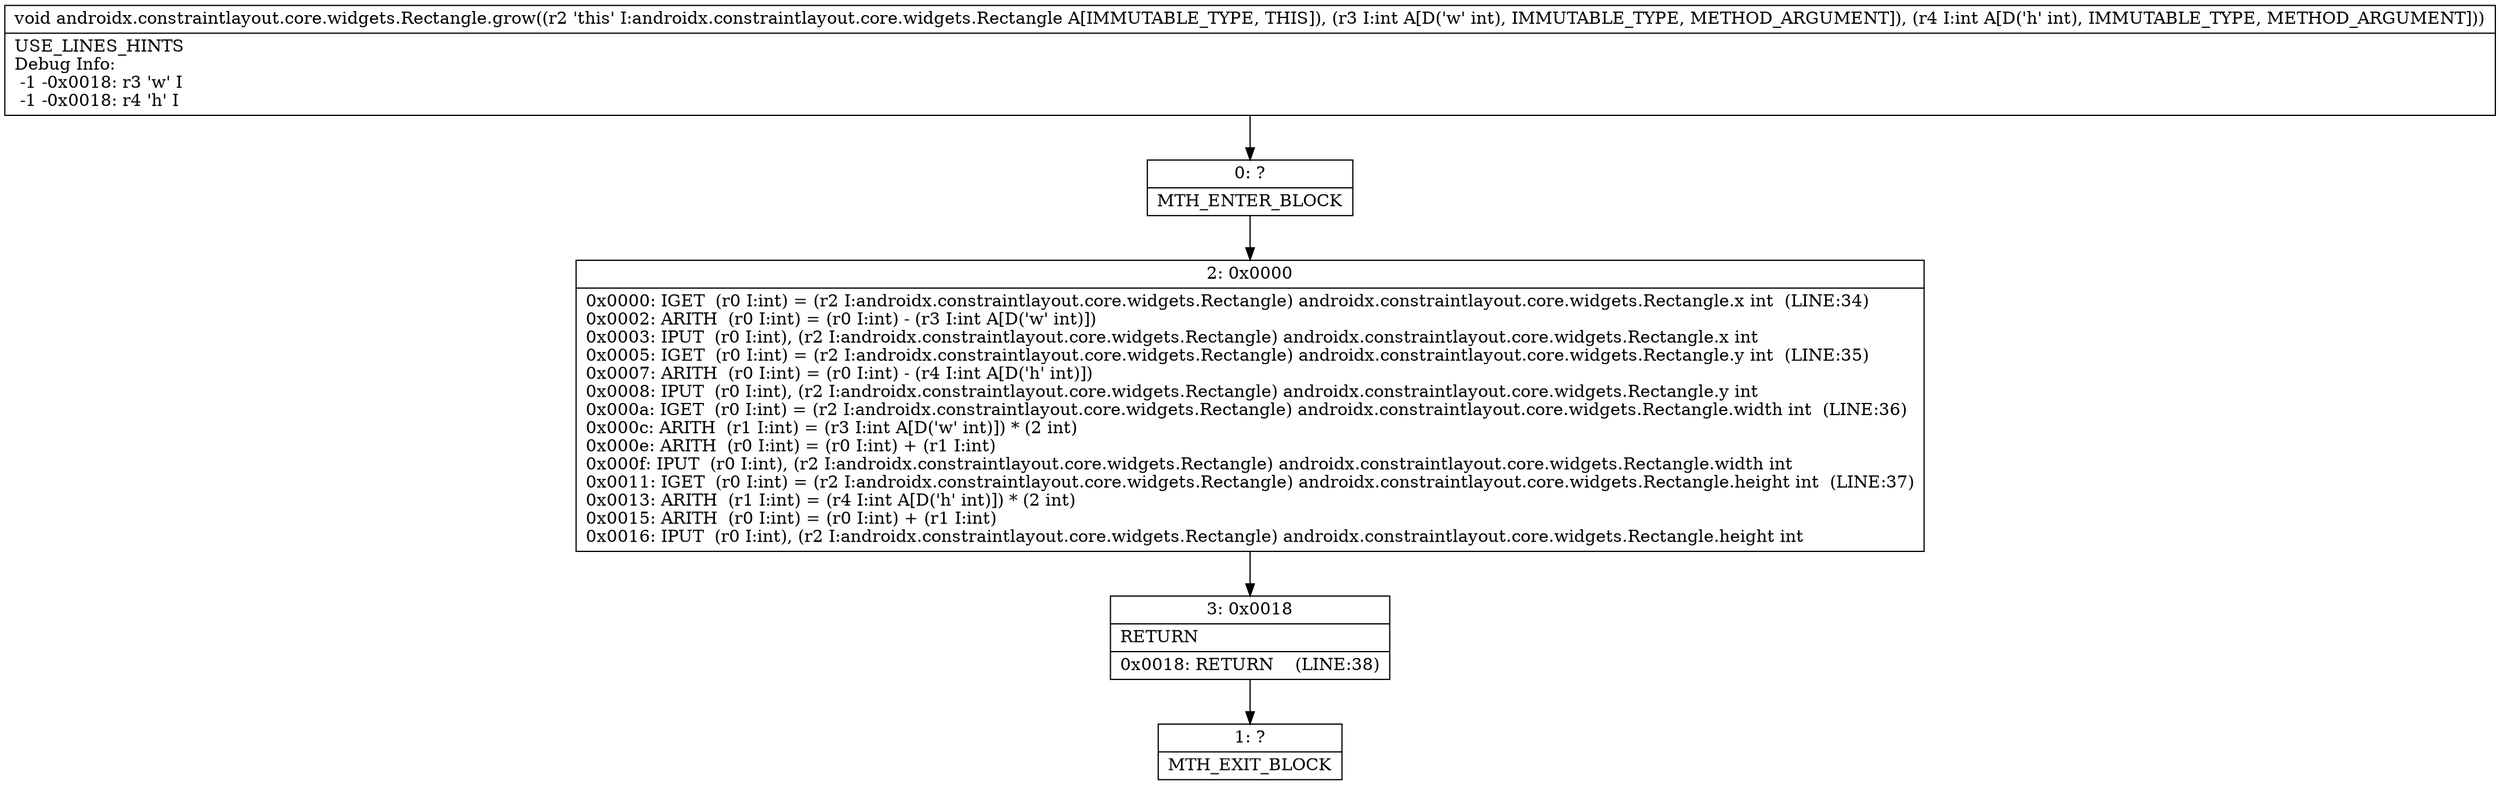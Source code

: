 digraph "CFG forandroidx.constraintlayout.core.widgets.Rectangle.grow(II)V" {
Node_0 [shape=record,label="{0\:\ ?|MTH_ENTER_BLOCK\l}"];
Node_2 [shape=record,label="{2\:\ 0x0000|0x0000: IGET  (r0 I:int) = (r2 I:androidx.constraintlayout.core.widgets.Rectangle) androidx.constraintlayout.core.widgets.Rectangle.x int  (LINE:34)\l0x0002: ARITH  (r0 I:int) = (r0 I:int) \- (r3 I:int A[D('w' int)]) \l0x0003: IPUT  (r0 I:int), (r2 I:androidx.constraintlayout.core.widgets.Rectangle) androidx.constraintlayout.core.widgets.Rectangle.x int \l0x0005: IGET  (r0 I:int) = (r2 I:androidx.constraintlayout.core.widgets.Rectangle) androidx.constraintlayout.core.widgets.Rectangle.y int  (LINE:35)\l0x0007: ARITH  (r0 I:int) = (r0 I:int) \- (r4 I:int A[D('h' int)]) \l0x0008: IPUT  (r0 I:int), (r2 I:androidx.constraintlayout.core.widgets.Rectangle) androidx.constraintlayout.core.widgets.Rectangle.y int \l0x000a: IGET  (r0 I:int) = (r2 I:androidx.constraintlayout.core.widgets.Rectangle) androidx.constraintlayout.core.widgets.Rectangle.width int  (LINE:36)\l0x000c: ARITH  (r1 I:int) = (r3 I:int A[D('w' int)]) * (2 int) \l0x000e: ARITH  (r0 I:int) = (r0 I:int) + (r1 I:int) \l0x000f: IPUT  (r0 I:int), (r2 I:androidx.constraintlayout.core.widgets.Rectangle) androidx.constraintlayout.core.widgets.Rectangle.width int \l0x0011: IGET  (r0 I:int) = (r2 I:androidx.constraintlayout.core.widgets.Rectangle) androidx.constraintlayout.core.widgets.Rectangle.height int  (LINE:37)\l0x0013: ARITH  (r1 I:int) = (r4 I:int A[D('h' int)]) * (2 int) \l0x0015: ARITH  (r0 I:int) = (r0 I:int) + (r1 I:int) \l0x0016: IPUT  (r0 I:int), (r2 I:androidx.constraintlayout.core.widgets.Rectangle) androidx.constraintlayout.core.widgets.Rectangle.height int \l}"];
Node_3 [shape=record,label="{3\:\ 0x0018|RETURN\l|0x0018: RETURN    (LINE:38)\l}"];
Node_1 [shape=record,label="{1\:\ ?|MTH_EXIT_BLOCK\l}"];
MethodNode[shape=record,label="{void androidx.constraintlayout.core.widgets.Rectangle.grow((r2 'this' I:androidx.constraintlayout.core.widgets.Rectangle A[IMMUTABLE_TYPE, THIS]), (r3 I:int A[D('w' int), IMMUTABLE_TYPE, METHOD_ARGUMENT]), (r4 I:int A[D('h' int), IMMUTABLE_TYPE, METHOD_ARGUMENT]))  | USE_LINES_HINTS\lDebug Info:\l  \-1 \-0x0018: r3 'w' I\l  \-1 \-0x0018: r4 'h' I\l}"];
MethodNode -> Node_0;Node_0 -> Node_2;
Node_2 -> Node_3;
Node_3 -> Node_1;
}

